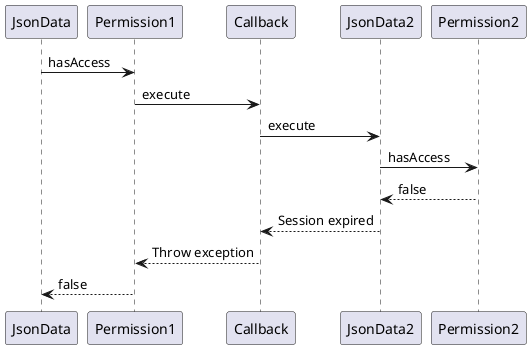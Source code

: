 @startuml
JsonData -> Permission1: hasAccess
Permission1 -> Callback: execute
Callback -> JsonData2: execute
JsonData2 -> Permission2: hasAccess
JsonData2 <-- Permission2: false
Callback <-- JsonData2: Session expired
Permission1 <-- Callback: Throw exception
JsonData <-- Permission1: false
@enduml
